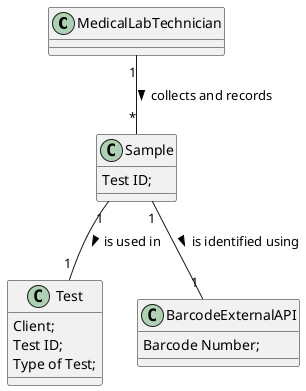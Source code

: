@startuml

class MedicalLabTechnician{
}

class Sample{
Test ID;
}

class Test{
Client;
Test ID;
Type of Test;
}

class BarcodeExternalAPI{
Barcode Number;
}

MedicalLabTechnician "1" -- "*" Sample: collects and records >
Sample "1" -- "1" BarcodeExternalAPI : is identified using >
Sample "1" -- "1" Test : is used in >

@enduml